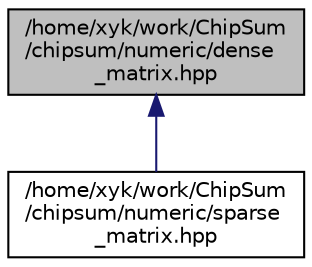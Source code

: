 digraph "/home/xyk/work/ChipSum/chipsum/numeric/dense_matrix.hpp"
{
 // LATEX_PDF_SIZE
  edge [fontname="Helvetica",fontsize="10",labelfontname="Helvetica",labelfontsize="10"];
  node [fontname="Helvetica",fontsize="10",shape=record];
  Node1 [label="/home/xyk/work/ChipSum\l/chipsum/numeric/dense\l_matrix.hpp",height=0.2,width=0.4,color="black", fillcolor="grey75", style="filled", fontcolor="black",tooltip="稠密矩阵用户接口"];
  Node1 -> Node2 [dir="back",color="midnightblue",fontsize="10",style="solid",fontname="Helvetica"];
  Node2 [label="/home/xyk/work/ChipSum\l/chipsum/numeric/sparse\l_matrix.hpp",height=0.2,width=0.4,color="black", fillcolor="white", style="filled",URL="$sparse__matrix_8hpp.html",tooltip="稀疏矩阵用户接口"];
}
